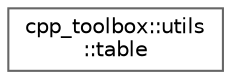 digraph "Graphical Class Hierarchy"
{
 // LATEX_PDF_SIZE
  bgcolor="transparent";
  edge [fontname=Helvetica,fontsize=10,labelfontname=Helvetica,labelfontsize=10];
  node [fontname=Helvetica,fontsize=10,shape=box,height=0.2,width=0.4];
  rankdir="LR";
  Node0 [id="Node000000",label="cpp_toolbox::utils\l::table",height=0.2,width=0.4,color="grey40", fillcolor="white", style="filled",URL="$classcpp__toolbox_1_1utils_1_1table.html",tooltip="表格类/Table class"];
}
